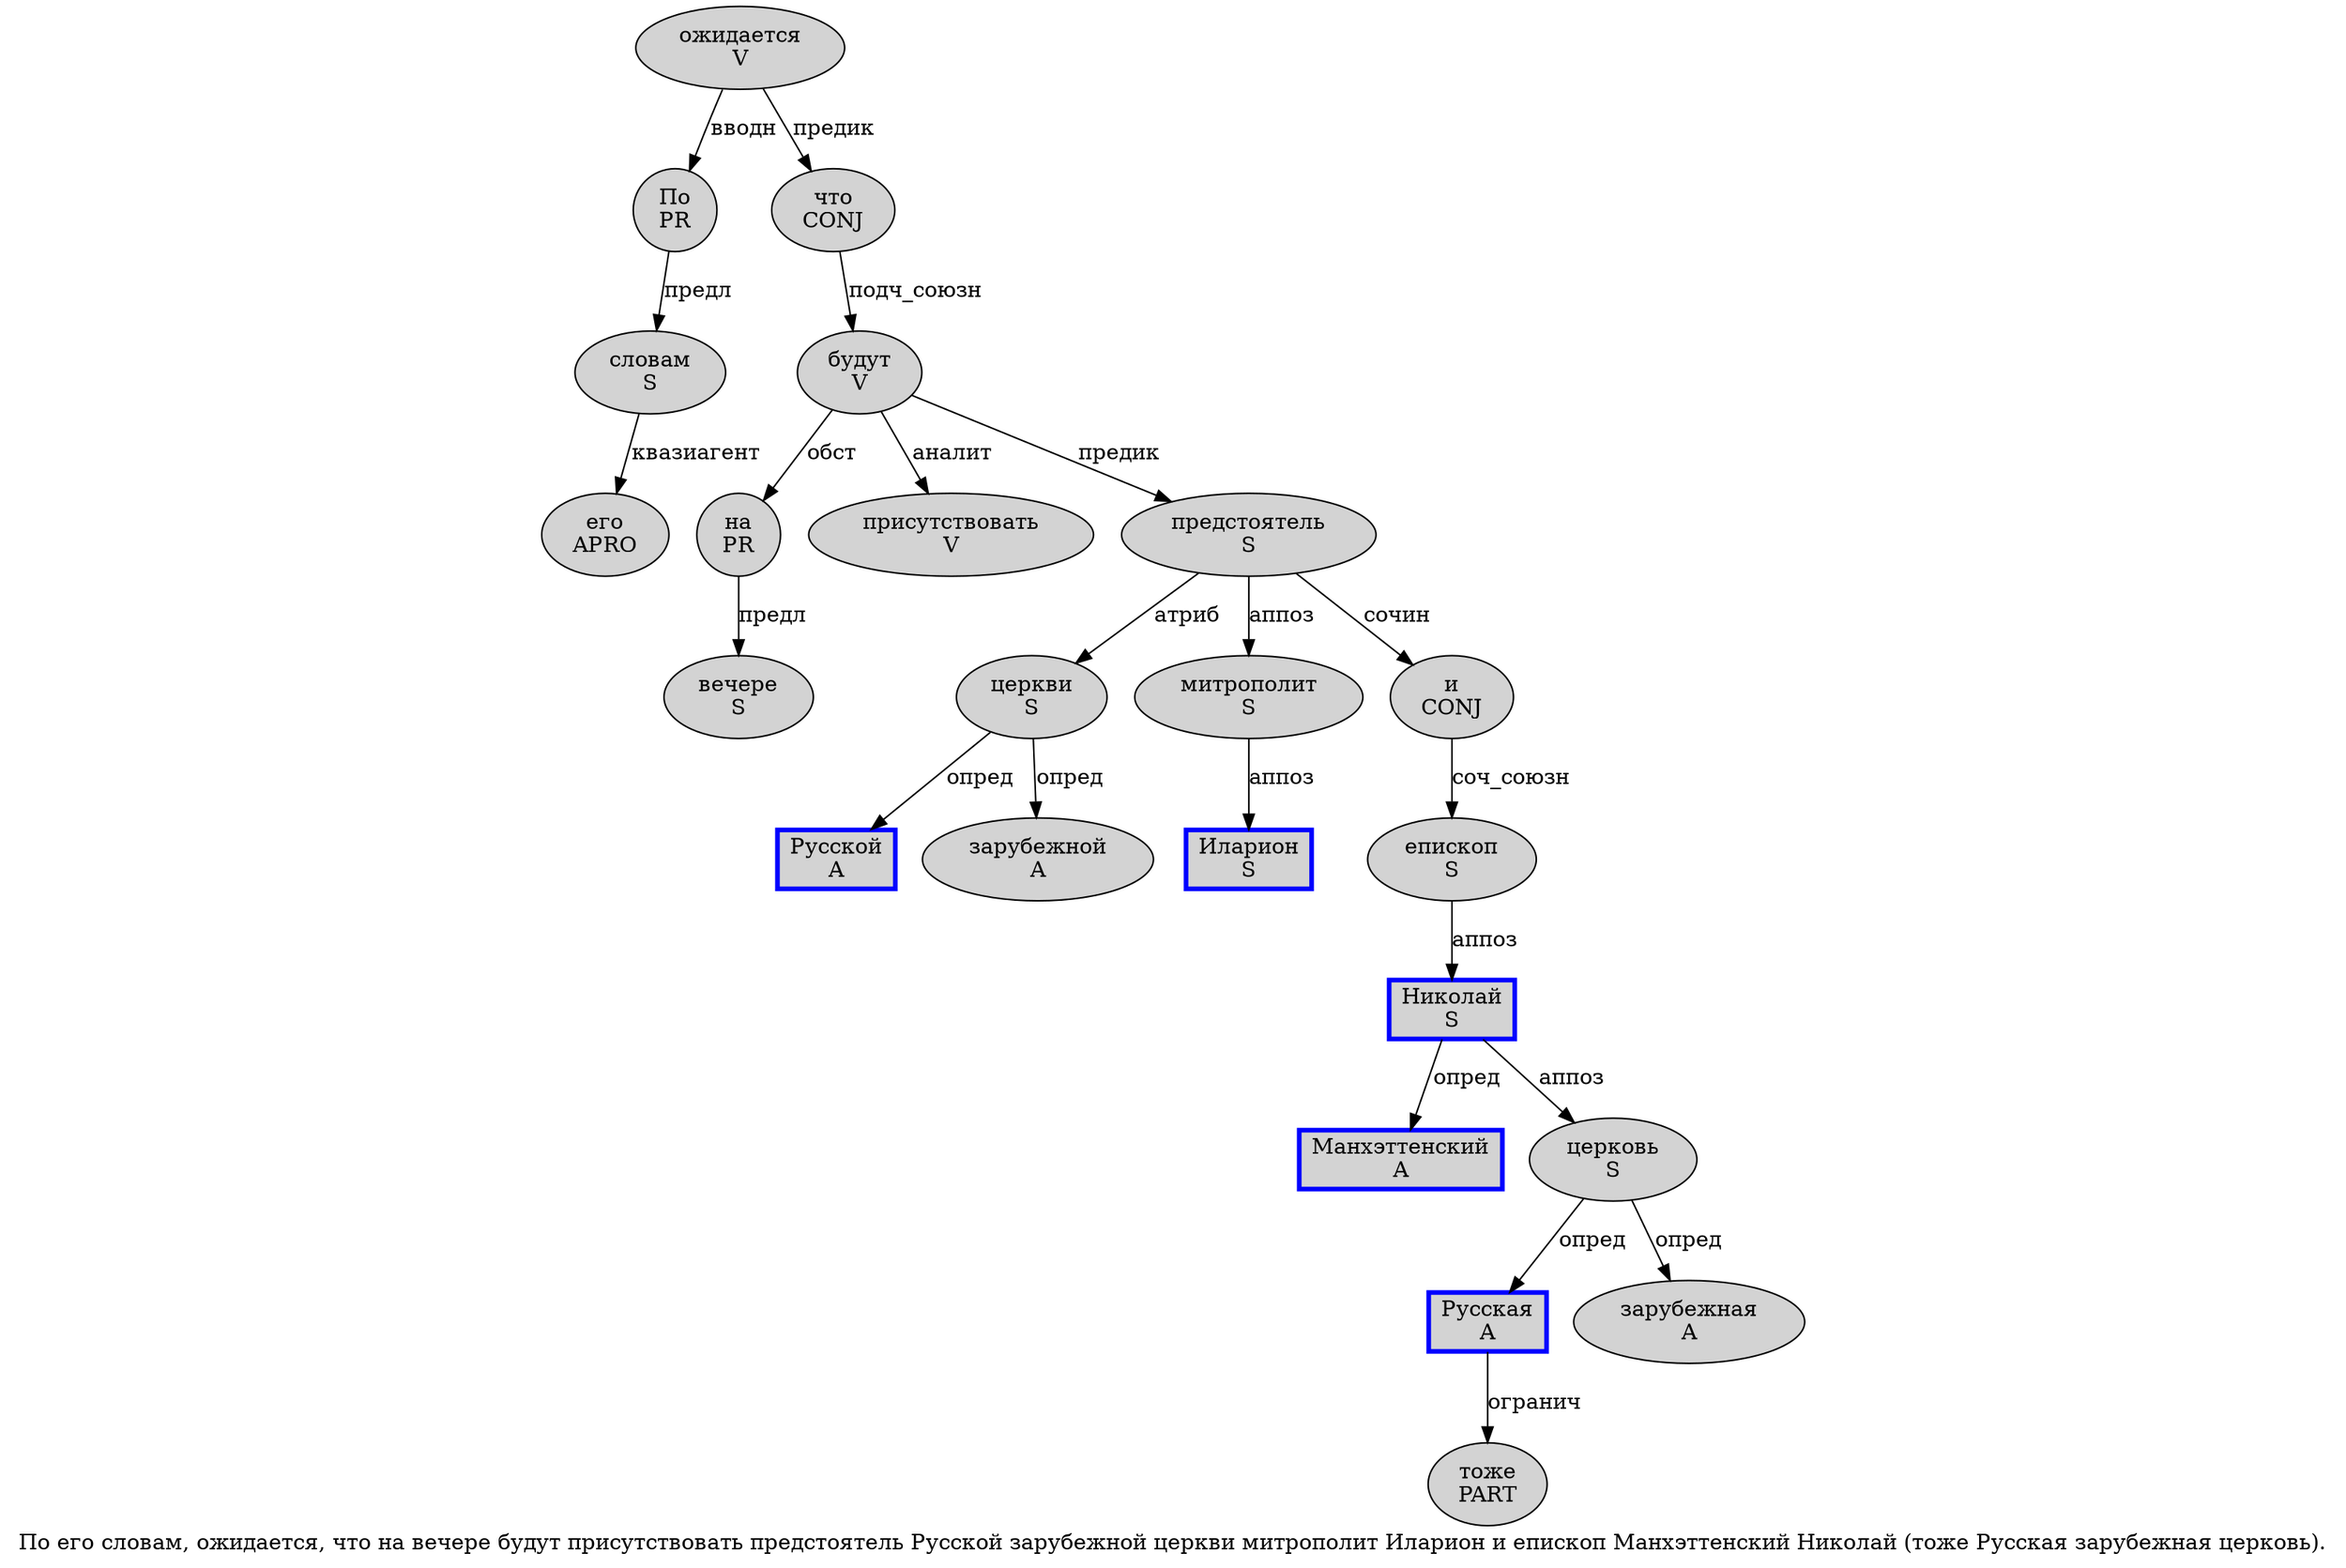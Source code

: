 digraph SENTENCE_1225 {
	graph [label="По его словам, ожидается, что на вечере будут присутствовать предстоятель Русской зарубежной церкви митрополит Иларион и епископ Манхэттенский Николай (тоже Русская зарубежная церковь)."]
	node [style=filled]
		0 [label="По
PR" color="" fillcolor=lightgray penwidth=1 shape=ellipse]
		1 [label="его
APRO" color="" fillcolor=lightgray penwidth=1 shape=ellipse]
		2 [label="словам
S" color="" fillcolor=lightgray penwidth=1 shape=ellipse]
		4 [label="ожидается
V" color="" fillcolor=lightgray penwidth=1 shape=ellipse]
		6 [label="что
CONJ" color="" fillcolor=lightgray penwidth=1 shape=ellipse]
		7 [label="на
PR" color="" fillcolor=lightgray penwidth=1 shape=ellipse]
		8 [label="вечере
S" color="" fillcolor=lightgray penwidth=1 shape=ellipse]
		9 [label="будут
V" color="" fillcolor=lightgray penwidth=1 shape=ellipse]
		10 [label="присутствовать
V" color="" fillcolor=lightgray penwidth=1 shape=ellipse]
		11 [label="предстоятель
S" color="" fillcolor=lightgray penwidth=1 shape=ellipse]
		12 [label="Русской
A" color=blue fillcolor=lightgray penwidth=3 shape=box]
		13 [label="зарубежной
A" color="" fillcolor=lightgray penwidth=1 shape=ellipse]
		14 [label="церкви
S" color="" fillcolor=lightgray penwidth=1 shape=ellipse]
		15 [label="митрополит
S" color="" fillcolor=lightgray penwidth=1 shape=ellipse]
		16 [label="Иларион
S" color=blue fillcolor=lightgray penwidth=3 shape=box]
		17 [label="и
CONJ" color="" fillcolor=lightgray penwidth=1 shape=ellipse]
		18 [label="епископ
S" color="" fillcolor=lightgray penwidth=1 shape=ellipse]
		19 [label="Манхэттенский
A" color=blue fillcolor=lightgray penwidth=3 shape=box]
		20 [label="Николай
S" color=blue fillcolor=lightgray penwidth=3 shape=box]
		22 [label="тоже
PART" color="" fillcolor=lightgray penwidth=1 shape=ellipse]
		23 [label="Русская
A" color=blue fillcolor=lightgray penwidth=3 shape=box]
		24 [label="зарубежная
A" color="" fillcolor=lightgray penwidth=1 shape=ellipse]
		25 [label="церковь
S" color="" fillcolor=lightgray penwidth=1 shape=ellipse]
			2 -> 1 [label="квазиагент"]
			11 -> 14 [label="атриб"]
			11 -> 15 [label="аппоз"]
			11 -> 17 [label="сочин"]
			18 -> 20 [label="аппоз"]
			4 -> 0 [label="вводн"]
			4 -> 6 [label="предик"]
			23 -> 22 [label="огранич"]
			14 -> 12 [label="опред"]
			14 -> 13 [label="опред"]
			9 -> 7 [label="обст"]
			9 -> 10 [label="аналит"]
			9 -> 11 [label="предик"]
			17 -> 18 [label="соч_союзн"]
			6 -> 9 [label="подч_союзн"]
			0 -> 2 [label="предл"]
			15 -> 16 [label="аппоз"]
			25 -> 23 [label="опред"]
			25 -> 24 [label="опред"]
			20 -> 19 [label="опред"]
			20 -> 25 [label="аппоз"]
			7 -> 8 [label="предл"]
}